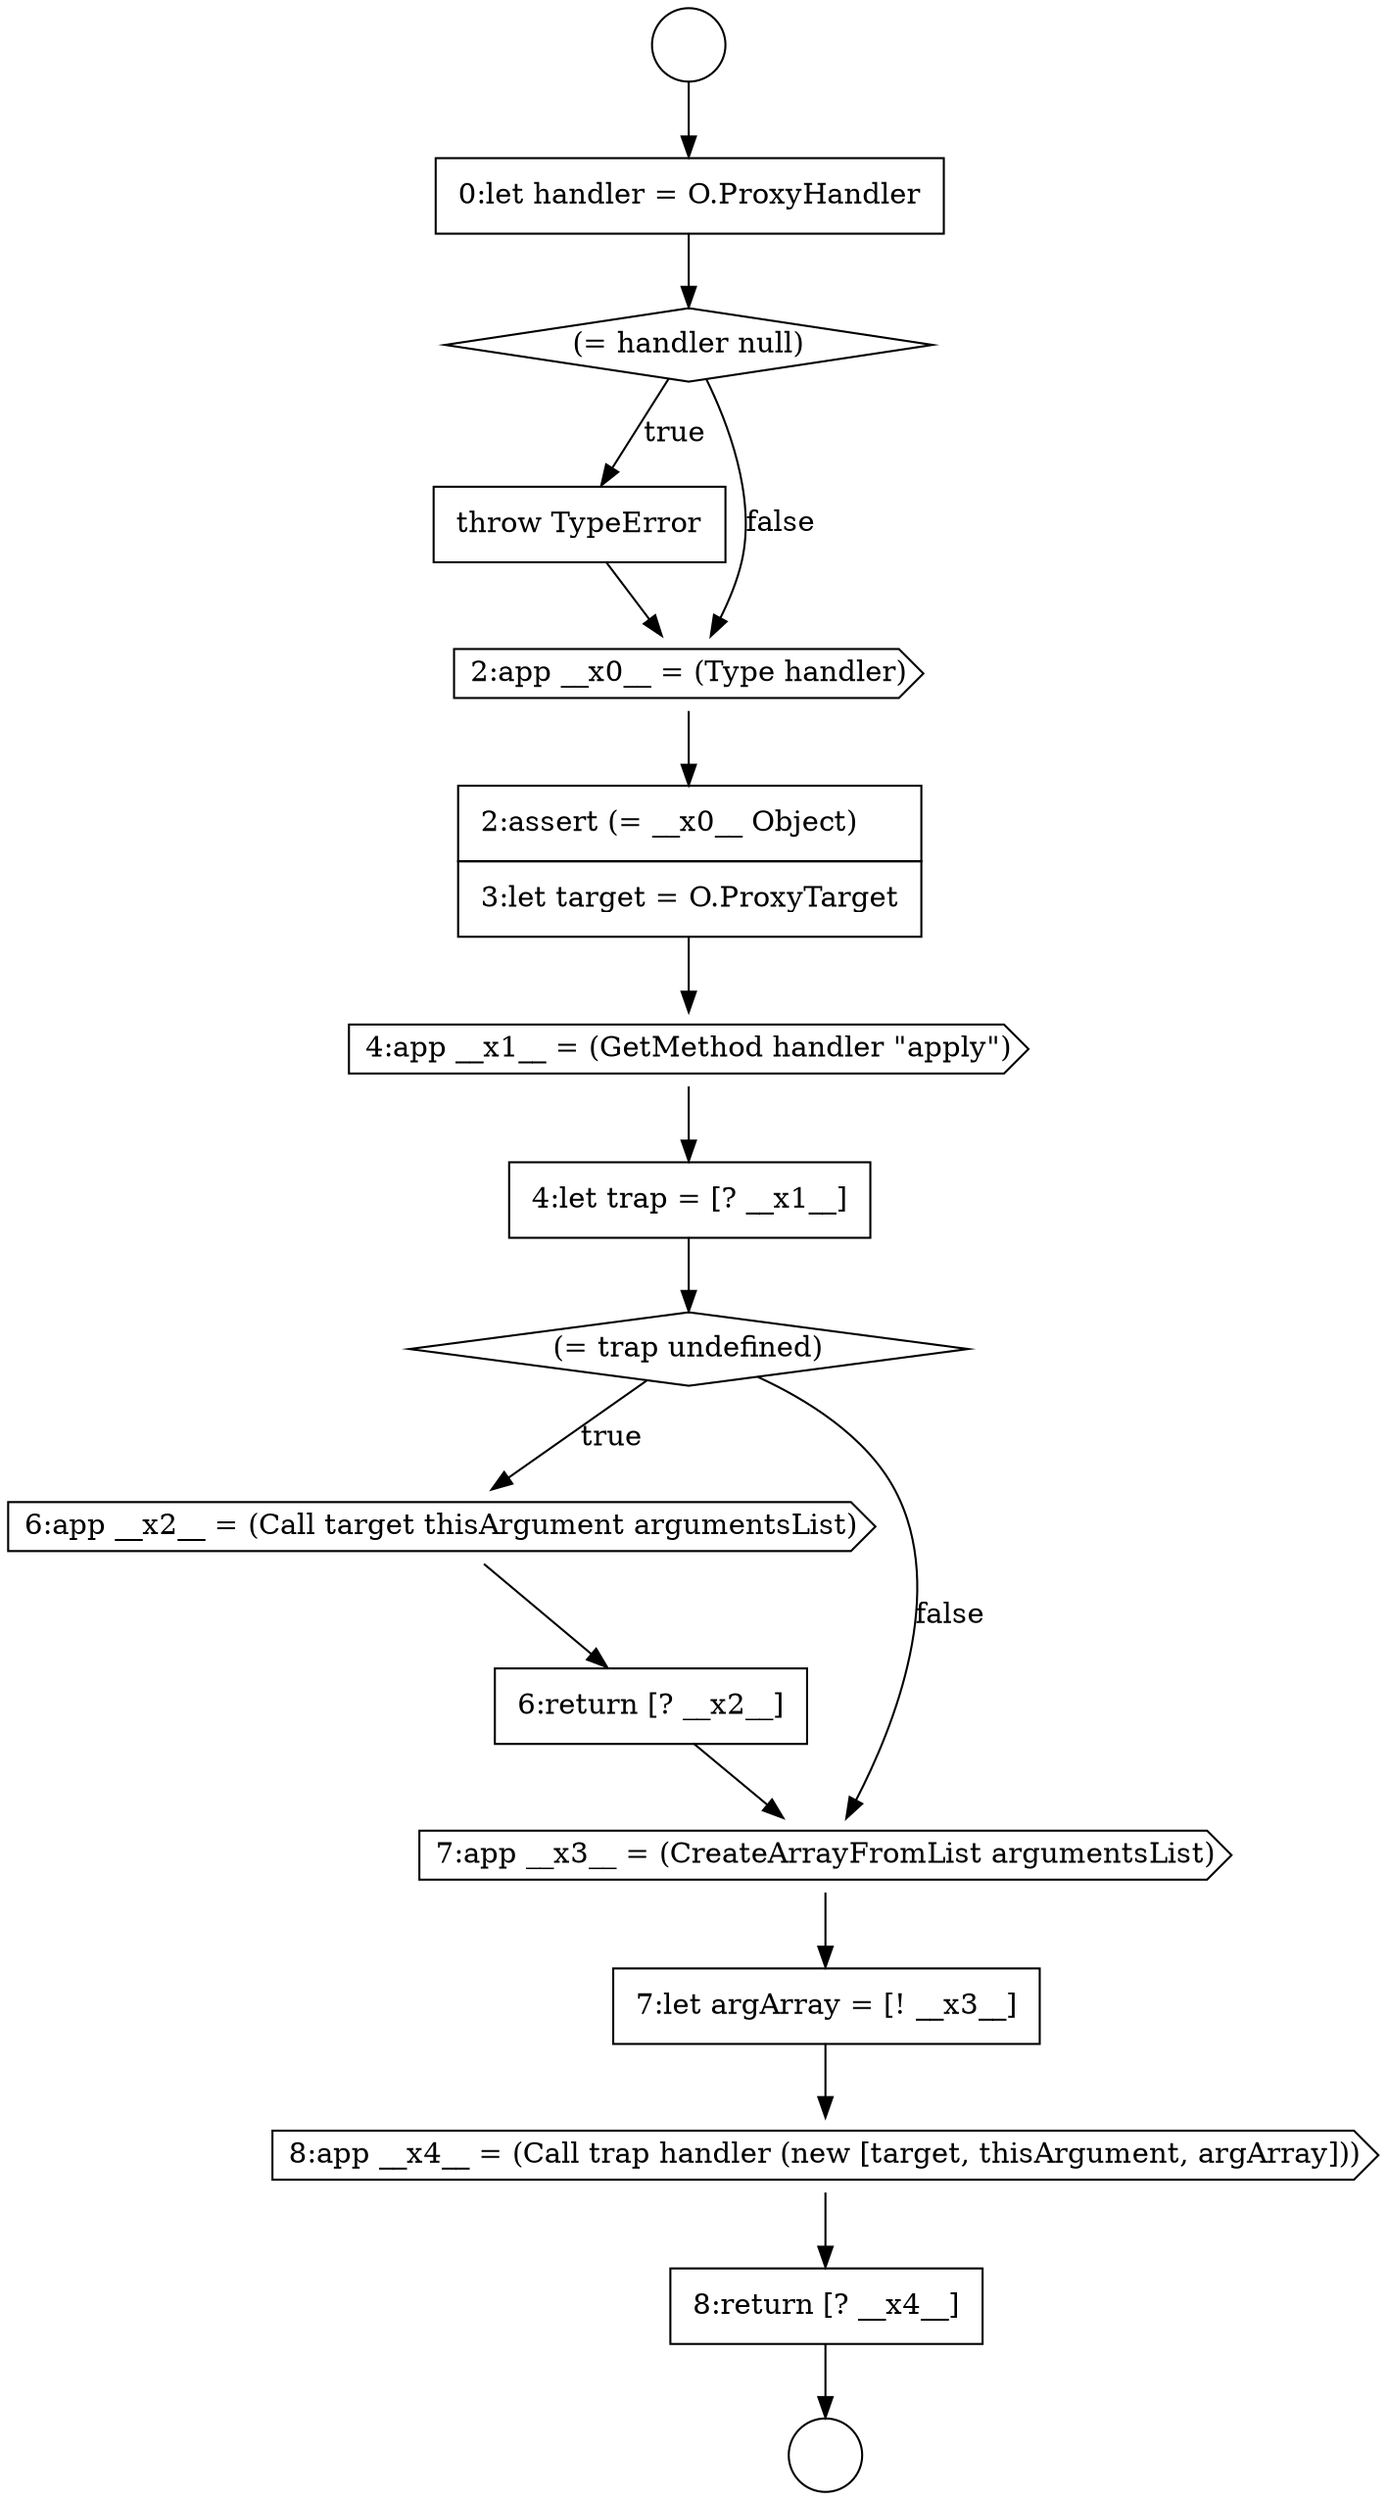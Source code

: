 digraph {
  node3530 [shape=cds, label=<<font color="black">8:app __x4__ = (Call trap handler (new [target, thisArgument, argArray]))</font>> color="black" fillcolor="white" style=filled]
  node3517 [shape=circle label=" " color="black" fillcolor="white" style=filled]
  node3531 [shape=none, margin=0, label=<<font color="black">
    <table border="0" cellborder="1" cellspacing="0" cellpadding="10">
      <tr><td align="left">8:return [? __x4__]</td></tr>
    </table>
  </font>> color="black" fillcolor="white" style=filled]
  node3518 [shape=none, margin=0, label=<<font color="black">
    <table border="0" cellborder="1" cellspacing="0" cellpadding="10">
      <tr><td align="left">0:let handler = O.ProxyHandler</td></tr>
    </table>
  </font>> color="black" fillcolor="white" style=filled]
  node3523 [shape=cds, label=<<font color="black">4:app __x1__ = (GetMethod handler &quot;apply&quot;)</font>> color="black" fillcolor="white" style=filled]
  node3519 [shape=diamond, label=<<font color="black">(= handler null)</font>> color="black" fillcolor="white" style=filled]
  node3522 [shape=none, margin=0, label=<<font color="black">
    <table border="0" cellborder="1" cellspacing="0" cellpadding="10">
      <tr><td align="left">2:assert (= __x0__ Object)</td></tr>
      <tr><td align="left">3:let target = O.ProxyTarget</td></tr>
    </table>
  </font>> color="black" fillcolor="white" style=filled]
  node3520 [shape=none, margin=0, label=<<font color="black">
    <table border="0" cellborder="1" cellspacing="0" cellpadding="10">
      <tr><td align="left">throw TypeError</td></tr>
    </table>
  </font>> color="black" fillcolor="white" style=filled]
  node3516 [shape=circle label=" " color="black" fillcolor="white" style=filled]
  node3529 [shape=none, margin=0, label=<<font color="black">
    <table border="0" cellborder="1" cellspacing="0" cellpadding="10">
      <tr><td align="left">7:let argArray = [! __x3__]</td></tr>
    </table>
  </font>> color="black" fillcolor="white" style=filled]
  node3521 [shape=cds, label=<<font color="black">2:app __x0__ = (Type handler)</font>> color="black" fillcolor="white" style=filled]
  node3524 [shape=none, margin=0, label=<<font color="black">
    <table border="0" cellborder="1" cellspacing="0" cellpadding="10">
      <tr><td align="left">4:let trap = [? __x1__]</td></tr>
    </table>
  </font>> color="black" fillcolor="white" style=filled]
  node3527 [shape=none, margin=0, label=<<font color="black">
    <table border="0" cellborder="1" cellspacing="0" cellpadding="10">
      <tr><td align="left">6:return [? __x2__]</td></tr>
    </table>
  </font>> color="black" fillcolor="white" style=filled]
  node3525 [shape=diamond, label=<<font color="black">(= trap undefined)</font>> color="black" fillcolor="white" style=filled]
  node3526 [shape=cds, label=<<font color="black">6:app __x2__ = (Call target thisArgument argumentsList)</font>> color="black" fillcolor="white" style=filled]
  node3528 [shape=cds, label=<<font color="black">7:app __x3__ = (CreateArrayFromList argumentsList)</font>> color="black" fillcolor="white" style=filled]
  node3525 -> node3526 [label=<<font color="black">true</font>> color="black"]
  node3525 -> node3528 [label=<<font color="black">false</font>> color="black"]
  node3530 -> node3531 [ color="black"]
  node3523 -> node3524 [ color="black"]
  node3531 -> node3517 [ color="black"]
  node3522 -> node3523 [ color="black"]
  node3526 -> node3527 [ color="black"]
  node3527 -> node3528 [ color="black"]
  node3520 -> node3521 [ color="black"]
  node3519 -> node3520 [label=<<font color="black">true</font>> color="black"]
  node3519 -> node3521 [label=<<font color="black">false</font>> color="black"]
  node3524 -> node3525 [ color="black"]
  node3529 -> node3530 [ color="black"]
  node3521 -> node3522 [ color="black"]
  node3518 -> node3519 [ color="black"]
  node3528 -> node3529 [ color="black"]
  node3516 -> node3518 [ color="black"]
}
